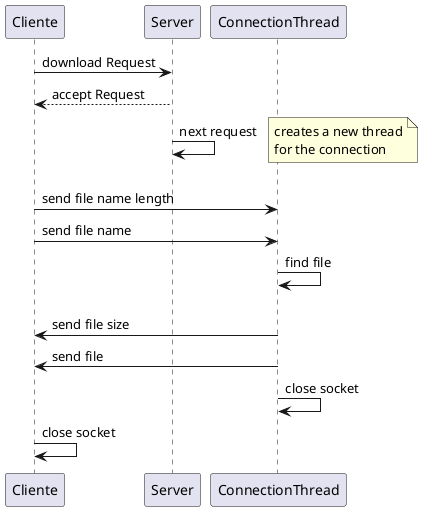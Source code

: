 @startuml
Cliente -> Server: download Request
Server --> Cliente: accept Request
Server -> Server: next request
note right: creates a new thread\nfor the connection
Cliente -> ConnectionThread: \nsend file name length
Cliente -> ConnectionThread: send file name
ConnectionThread -> ConnectionThread: find file
Cliente <- ConnectionThread: \nsend file size
Cliente <- ConnectionThread: send file
ConnectionThread -> ConnectionThread: close socket
Cliente -> Cliente: close socket
@enduml